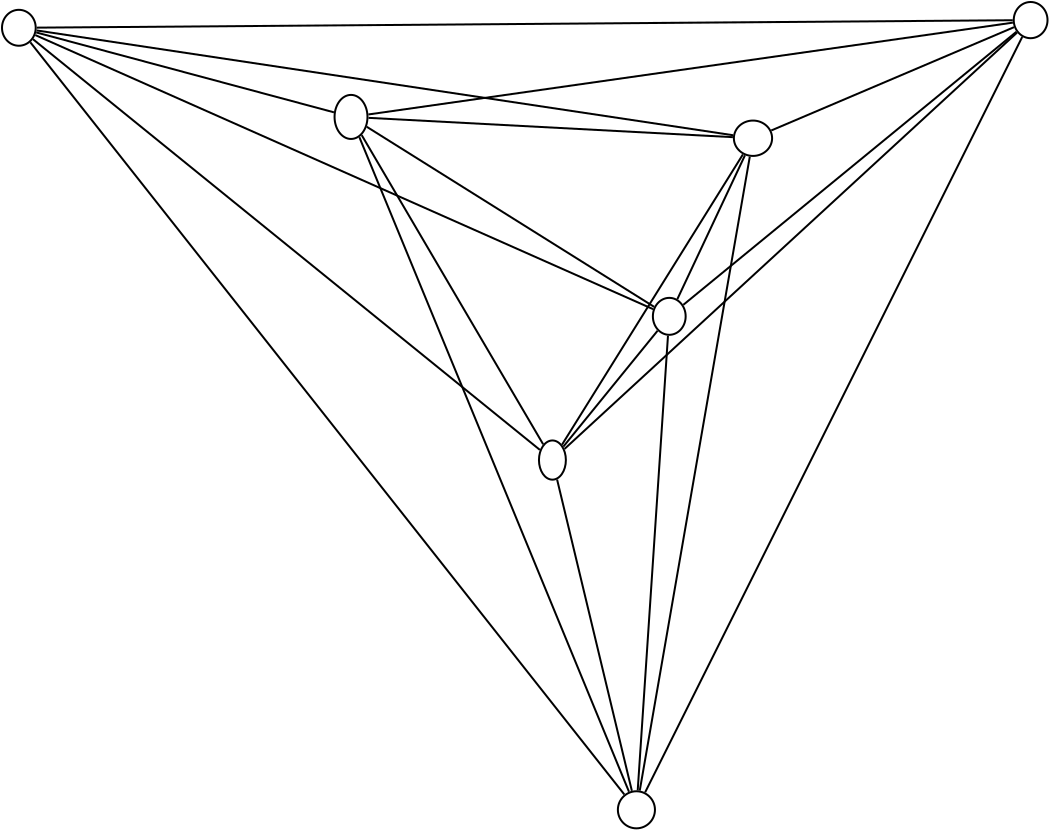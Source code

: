 <?xml version="1.0" encoding="UTF-8"?>
<dia:diagram xmlns:dia="http://www.lysator.liu.se/~alla/dia/">
  <dia:layer name="Background" visible="true" active="true">
    <dia:object type="Flowchart - Ellipse" version="0" id="O0">
      <dia:attribute name="obj_pos">
        <dia:point val="44.875,0.646"/>
      </dia:attribute>
      <dia:attribute name="obj_bb">
        <dia:rectangle val="44.825,0.596;46.836,2.464"/>
      </dia:attribute>
      <dia:attribute name="elem_corner">
        <dia:point val="44.875,0.646"/>
      </dia:attribute>
      <dia:attribute name="elem_width">
        <dia:real val="1.911"/>
      </dia:attribute>
      <dia:attribute name="elem_height">
        <dia:real val="1.768"/>
      </dia:attribute>
      <dia:attribute name="show_background">
        <dia:boolean val="true"/>
      </dia:attribute>
      <dia:attribute name="padding">
        <dia:real val="0.354"/>
      </dia:attribute>
      <dia:attribute name="text">
        <dia:composite type="text">
          <dia:attribute name="string">
            <dia:string>##</dia:string>
          </dia:attribute>
          <dia:attribute name="font">
            <dia:font family="sans" style="0" name="Helvetica"/>
          </dia:attribute>
          <dia:attribute name="height">
            <dia:real val="0.8"/>
          </dia:attribute>
          <dia:attribute name="pos">
            <dia:point val="45.83,1.725"/>
          </dia:attribute>
          <dia:attribute name="color">
            <dia:color val="#000000"/>
          </dia:attribute>
          <dia:attribute name="alignment">
            <dia:enum val="1"/>
          </dia:attribute>
        </dia:composite>
      </dia:attribute>
    </dia:object>
    <dia:object type="Flowchart - Ellipse" version="0" id="O1">
      <dia:attribute name="obj_pos">
        <dia:point val="35.129,16.641"/>
      </dia:attribute>
      <dia:attribute name="obj_bb">
        <dia:rectangle val="35.079,16.591;36.525,18.651"/>
      </dia:attribute>
      <dia:attribute name="elem_corner">
        <dia:point val="35.129,16.641"/>
      </dia:attribute>
      <dia:attribute name="elem_width">
        <dia:real val="1.346"/>
      </dia:attribute>
      <dia:attribute name="elem_height">
        <dia:real val="1.96"/>
      </dia:attribute>
      <dia:attribute name="show_background">
        <dia:boolean val="true"/>
      </dia:attribute>
      <dia:attribute name="padding">
        <dia:real val="0.354"/>
      </dia:attribute>
      <dia:attribute name="text">
        <dia:composite type="text">
          <dia:attribute name="string">
            <dia:string>##</dia:string>
          </dia:attribute>
          <dia:attribute name="font">
            <dia:font family="sans" style="0" name="Helvetica"/>
          </dia:attribute>
          <dia:attribute name="height">
            <dia:real val="0.8"/>
          </dia:attribute>
          <dia:attribute name="pos">
            <dia:point val="35.802,17.816"/>
          </dia:attribute>
          <dia:attribute name="color">
            <dia:color val="#000000"/>
          </dia:attribute>
          <dia:attribute name="alignment">
            <dia:enum val="1"/>
          </dia:attribute>
        </dia:composite>
      </dia:attribute>
    </dia:object>
    <dia:object type="Flowchart - Ellipse" version="0" id="O2">
      <dia:attribute name="obj_pos">
        <dia:point val="58.868,-5.282"/>
      </dia:attribute>
      <dia:attribute name="obj_bb">
        <dia:rectangle val="58.818,-5.332;60.606,-3.423"/>
      </dia:attribute>
      <dia:attribute name="elem_corner">
        <dia:point val="58.868,-5.282"/>
      </dia:attribute>
      <dia:attribute name="elem_width">
        <dia:real val="1.689"/>
      </dia:attribute>
      <dia:attribute name="elem_height">
        <dia:real val="1.81"/>
      </dia:attribute>
      <dia:attribute name="show_background">
        <dia:boolean val="true"/>
      </dia:attribute>
      <dia:attribute name="padding">
        <dia:real val="0.354"/>
      </dia:attribute>
      <dia:attribute name="text">
        <dia:composite type="text">
          <dia:attribute name="string">
            <dia:string>##</dia:string>
          </dia:attribute>
          <dia:attribute name="font">
            <dia:font family="sans" style="0" name="Helvetica"/>
          </dia:attribute>
          <dia:attribute name="height">
            <dia:real val="0.8"/>
          </dia:attribute>
          <dia:attribute name="pos">
            <dia:point val="59.712,-4.183"/>
          </dia:attribute>
          <dia:attribute name="color">
            <dia:color val="#000000"/>
          </dia:attribute>
          <dia:attribute name="alignment">
            <dia:enum val="1"/>
          </dia:attribute>
        </dia:composite>
      </dia:attribute>
    </dia:object>
    <dia:object type="Flowchart - Ellipse" version="0" id="O3">
      <dia:attribute name="obj_pos">
        <dia:point val="24.909,-0.637"/>
      </dia:attribute>
      <dia:attribute name="obj_bb">
        <dia:rectangle val="24.858,-0.687;26.605,1.616"/>
      </dia:attribute>
      <dia:attribute name="elem_corner">
        <dia:point val="24.909,-0.637"/>
      </dia:attribute>
      <dia:attribute name="elem_width">
        <dia:real val="1.646"/>
      </dia:attribute>
      <dia:attribute name="elem_height">
        <dia:real val="2.203"/>
      </dia:attribute>
      <dia:attribute name="show_background">
        <dia:boolean val="true"/>
      </dia:attribute>
      <dia:attribute name="padding">
        <dia:real val="0.354"/>
      </dia:attribute>
      <dia:attribute name="text">
        <dia:composite type="text">
          <dia:attribute name="string">
            <dia:string>##</dia:string>
          </dia:attribute>
          <dia:attribute name="font">
            <dia:font family="sans" style="0" name="Helvetica"/>
          </dia:attribute>
          <dia:attribute name="height">
            <dia:real val="0.8"/>
          </dia:attribute>
          <dia:attribute name="pos">
            <dia:point val="25.732,0.66"/>
          </dia:attribute>
          <dia:attribute name="color">
            <dia:color val="#000000"/>
          </dia:attribute>
          <dia:attribute name="alignment">
            <dia:enum val="1"/>
          </dia:attribute>
        </dia:composite>
      </dia:attribute>
    </dia:object>
    <dia:object type="Flowchart - Ellipse" version="0" id="O4">
      <dia:attribute name="obj_pos">
        <dia:point val="8.281,-4.891"/>
      </dia:attribute>
      <dia:attribute name="obj_bb">
        <dia:rectangle val="8.231,-4.941;10.018,-3.045"/>
      </dia:attribute>
      <dia:attribute name="elem_corner">
        <dia:point val="8.281,-4.891"/>
      </dia:attribute>
      <dia:attribute name="elem_width">
        <dia:real val="1.686"/>
      </dia:attribute>
      <dia:attribute name="elem_height">
        <dia:real val="1.796"/>
      </dia:attribute>
      <dia:attribute name="show_background">
        <dia:boolean val="true"/>
      </dia:attribute>
      <dia:attribute name="padding">
        <dia:real val="0.354"/>
      </dia:attribute>
      <dia:attribute name="text">
        <dia:composite type="text">
          <dia:attribute name="string">
            <dia:string>##</dia:string>
          </dia:attribute>
          <dia:attribute name="font">
            <dia:font family="sans" style="0" name="Helvetica"/>
          </dia:attribute>
          <dia:attribute name="height">
            <dia:real val="0.8"/>
          </dia:attribute>
          <dia:attribute name="pos">
            <dia:point val="9.124,-3.798"/>
          </dia:attribute>
          <dia:attribute name="color">
            <dia:color val="#000000"/>
          </dia:attribute>
          <dia:attribute name="alignment">
            <dia:enum val="1"/>
          </dia:attribute>
        </dia:composite>
      </dia:attribute>
    </dia:object>
    <dia:object type="Flowchart - Ellipse" version="0" id="O5">
      <dia:attribute name="obj_pos">
        <dia:point val="39.075,34.181"/>
      </dia:attribute>
      <dia:attribute name="obj_bb">
        <dia:rectangle val="39.025,34.131;40.979,36.085"/>
      </dia:attribute>
      <dia:attribute name="elem_corner">
        <dia:point val="39.075,34.181"/>
      </dia:attribute>
      <dia:attribute name="elem_width">
        <dia:real val="1.854"/>
      </dia:attribute>
      <dia:attribute name="elem_height">
        <dia:real val="1.854"/>
      </dia:attribute>
      <dia:attribute name="show_background">
        <dia:boolean val="true"/>
      </dia:attribute>
      <dia:attribute name="padding">
        <dia:real val="0.354"/>
      </dia:attribute>
      <dia:attribute name="text">
        <dia:composite type="text">
          <dia:attribute name="string">
            <dia:string>##</dia:string>
          </dia:attribute>
          <dia:attribute name="font">
            <dia:font family="sans" style="0" name="Helvetica"/>
          </dia:attribute>
          <dia:attribute name="height">
            <dia:real val="0.8"/>
          </dia:attribute>
          <dia:attribute name="pos">
            <dia:point val="40.002,35.303"/>
          </dia:attribute>
          <dia:attribute name="color">
            <dia:color val="#000000"/>
          </dia:attribute>
          <dia:attribute name="alignment">
            <dia:enum val="1"/>
          </dia:attribute>
        </dia:composite>
      </dia:attribute>
    </dia:object>
    <dia:object type="Flowchart - Ellipse" version="0" id="O6">
      <dia:attribute name="obj_pos">
        <dia:point val="40.825,9.511"/>
      </dia:attribute>
      <dia:attribute name="obj_bb">
        <dia:rectangle val="40.775,9.461;42.514,11.408"/>
      </dia:attribute>
      <dia:attribute name="elem_corner">
        <dia:point val="40.825,9.511"/>
      </dia:attribute>
      <dia:attribute name="elem_width">
        <dia:real val="1.639"/>
      </dia:attribute>
      <dia:attribute name="elem_height">
        <dia:real val="1.848"/>
      </dia:attribute>
      <dia:attribute name="show_background">
        <dia:boolean val="true"/>
      </dia:attribute>
      <dia:attribute name="padding">
        <dia:real val="0.354"/>
      </dia:attribute>
      <dia:attribute name="text">
        <dia:composite type="text">
          <dia:attribute name="string">
            <dia:string>##</dia:string>
          </dia:attribute>
          <dia:attribute name="font">
            <dia:font family="sans" style="0" name="Helvetica"/>
          </dia:attribute>
          <dia:attribute name="height">
            <dia:real val="0.8"/>
          </dia:attribute>
          <dia:attribute name="pos">
            <dia:point val="41.645,10.63"/>
          </dia:attribute>
          <dia:attribute name="color">
            <dia:color val="#000000"/>
          </dia:attribute>
          <dia:attribute name="alignment">
            <dia:enum val="1"/>
          </dia:attribute>
        </dia:composite>
      </dia:attribute>
    </dia:object>
    <dia:object type="Standard - Line" version="0" id="O7">
      <dia:attribute name="obj_pos">
        <dia:point val="44.839,1.381"/>
      </dia:attribute>
      <dia:attribute name="obj_bb">
        <dia:rectangle val="9.951,-3.917;44.896,1.438"/>
      </dia:attribute>
      <dia:attribute name="conn_endpoints">
        <dia:point val="44.839,1.381"/>
        <dia:point val="10.008,-3.86"/>
      </dia:attribute>
      <dia:attribute name="numcp">
        <dia:int val="1"/>
      </dia:attribute>
      <dia:connections>
        <dia:connection handle="0" to="O0" connection="16"/>
        <dia:connection handle="1" to="O4" connection="16"/>
      </dia:connections>
    </dia:object>
    <dia:object type="Standard - Line" version="0" id="O8">
      <dia:attribute name="obj_pos">
        <dia:point val="44.826,1.477"/>
      </dia:attribute>
      <dia:attribute name="obj_bb">
        <dia:rectangle val="26.548,0.458;44.879,1.53"/>
      </dia:attribute>
      <dia:attribute name="conn_endpoints">
        <dia:point val="44.826,1.477"/>
        <dia:point val="26.6,0.511"/>
      </dia:attribute>
      <dia:attribute name="numcp">
        <dia:int val="1"/>
      </dia:attribute>
      <dia:connections>
        <dia:connection handle="0" to="O0" connection="16"/>
        <dia:connection handle="1" to="O3" connection="16"/>
      </dia:connections>
    </dia:object>
    <dia:object type="Standard - Line" version="0" id="O9">
      <dia:attribute name="obj_pos">
        <dia:point val="26.6,0.341"/>
      </dia:attribute>
      <dia:attribute name="obj_bb">
        <dia:rectangle val="26.543,-4.308;58.882,0.397"/>
      </dia:attribute>
      <dia:attribute name="conn_endpoints">
        <dia:point val="26.6,0.341"/>
        <dia:point val="58.826,-4.251"/>
      </dia:attribute>
      <dia:attribute name="numcp">
        <dia:int val="1"/>
      </dia:attribute>
      <dia:connections>
        <dia:connection handle="0" to="O3" connection="16"/>
        <dia:connection handle="1" to="O2" connection="16"/>
      </dia:connections>
    </dia:object>
    <dia:object type="Standard - Line" version="0" id="O10">
      <dia:attribute name="obj_pos">
        <dia:point val="59.002,-3.796"/>
      </dia:attribute>
      <dia:attribute name="obj_bb">
        <dia:rectangle val="42.276,-3.867;59.073,9.93"/>
      </dia:attribute>
      <dia:attribute name="conn_endpoints">
        <dia:point val="59.002,-3.796"/>
        <dia:point val="42.346,9.859"/>
      </dia:attribute>
      <dia:attribute name="numcp">
        <dia:int val="1"/>
      </dia:attribute>
      <dia:connections>
        <dia:connection handle="0" to="O2" connection="16"/>
        <dia:connection handle="1" to="O6" connection="16"/>
      </dia:connections>
    </dia:object>
    <dia:object type="Standard - Line" version="0" id="O11">
      <dia:attribute name="obj_pos">
        <dia:point val="41.58,11.405"/>
      </dia:attribute>
      <dia:attribute name="obj_bb">
        <dia:rectangle val="40.014,11.352;41.633,34.187"/>
      </dia:attribute>
      <dia:attribute name="conn_endpoints">
        <dia:point val="41.58,11.405"/>
        <dia:point val="40.067,34.133"/>
      </dia:attribute>
      <dia:attribute name="numcp">
        <dia:int val="1"/>
      </dia:attribute>
      <dia:connections>
        <dia:connection handle="0" to="O6" connection="16"/>
        <dia:connection handle="1" to="O5" connection="16"/>
      </dia:connections>
    </dia:object>
    <dia:object type="Standard - Line" version="0" id="O12">
      <dia:attribute name="obj_pos">
        <dia:point val="39.774,34.158"/>
      </dia:attribute>
      <dia:attribute name="obj_bb">
        <dia:rectangle val="35.976,18.535;39.834,34.218"/>
      </dia:attribute>
      <dia:attribute name="conn_endpoints">
        <dia:point val="39.774,34.158"/>
        <dia:point val="36.036,18.595"/>
      </dia:attribute>
      <dia:attribute name="numcp">
        <dia:int val="1"/>
      </dia:attribute>
      <dia:connections>
        <dia:connection handle="0" to="O5" connection="16"/>
        <dia:connection handle="1" to="O1" connection="16"/>
      </dia:connections>
    </dia:object>
    <dia:object type="Standard - Line" version="0" id="O13">
      <dia:attribute name="obj_pos">
        <dia:point val="35.176,17.114"/>
      </dia:attribute>
      <dia:attribute name="obj_bb">
        <dia:rectangle val="9.761,-3.49;35.246,17.184"/>
      </dia:attribute>
      <dia:attribute name="conn_endpoints">
        <dia:point val="35.176,17.114"/>
        <dia:point val="9.831,-3.42"/>
      </dia:attribute>
      <dia:attribute name="numcp">
        <dia:int val="1"/>
      </dia:attribute>
      <dia:connections>
        <dia:connection handle="0" to="O1" connection="16"/>
        <dia:connection handle="1" to="O4" connection="16"/>
      </dia:connections>
    </dia:object>
    <dia:object type="Standard - Line" version="0" id="O14">
      <dia:attribute name="obj_pos">
        <dia:point val="45.327,2.338"/>
      </dia:attribute>
      <dia:attribute name="obj_bb">
        <dia:rectangle val="36.212,2.269;45.396,16.922"/>
      </dia:attribute>
      <dia:attribute name="conn_endpoints">
        <dia:point val="45.327,2.338"/>
        <dia:point val="36.281,16.853"/>
      </dia:attribute>
      <dia:attribute name="numcp">
        <dia:int val="1"/>
      </dia:attribute>
      <dia:connections>
        <dia:connection handle="0" to="O0" connection="16"/>
        <dia:connection handle="1" to="O1" connection="16"/>
      </dia:connections>
    </dia:object>
    <dia:object type="Standard - Line" version="0" id="O15">
      <dia:attribute name="obj_pos">
        <dia:point val="45.67,2.45"/>
      </dia:attribute>
      <dia:attribute name="obj_bb">
        <dia:rectangle val="40.111,2.393;45.728,34.205"/>
      </dia:attribute>
      <dia:attribute name="conn_endpoints">
        <dia:point val="45.67,2.45"/>
        <dia:point val="40.169,34.147"/>
      </dia:attribute>
      <dia:attribute name="numcp">
        <dia:int val="1"/>
      </dia:attribute>
      <dia:connections>
        <dia:connection handle="0" to="O0" connection="16"/>
        <dia:connection handle="1" to="O5" connection="16"/>
      </dia:connections>
    </dia:object>
    <dia:object type="Standard - Line" version="0" id="O16">
      <dia:attribute name="obj_pos">
        <dia:point val="45.429,2.385"/>
      </dia:attribute>
      <dia:attribute name="obj_bb">
        <dia:rectangle val="41.983,2.318;45.495,9.64"/>
      </dia:attribute>
      <dia:attribute name="conn_endpoints">
        <dia:point val="45.429,2.385"/>
        <dia:point val="42.049,9.573"/>
      </dia:attribute>
      <dia:attribute name="numcp">
        <dia:int val="1"/>
      </dia:attribute>
      <dia:connections>
        <dia:connection handle="0" to="O0" connection="16"/>
        <dia:connection handle="1" to="O6" connection="16"/>
      </dia:connections>
    </dia:object>
    <dia:object type="Standard - Line" version="0" id="O17">
      <dia:attribute name="obj_pos">
        <dia:point val="46.744,1.141"/>
      </dia:attribute>
      <dia:attribute name="obj_bb">
        <dia:rectangle val="46.678,-4.09;58.947,1.207"/>
      </dia:attribute>
      <dia:attribute name="conn_endpoints">
        <dia:point val="46.744,1.141"/>
        <dia:point val="58.881,-4.024"/>
      </dia:attribute>
      <dia:attribute name="numcp">
        <dia:int val="1"/>
      </dia:attribute>
      <dia:connections>
        <dia:connection handle="0" to="O0" connection="16"/>
        <dia:connection handle="1" to="O2" connection="16"/>
      </dia:connections>
    </dia:object>
    <dia:object type="Standard - Line" version="0" id="O18">
      <dia:attribute name="obj_pos">
        <dia:point val="24.878,0.235"/>
      </dia:attribute>
      <dia:attribute name="obj_bb">
        <dia:rectangle val="9.929,-3.821;24.939,0.297"/>
      </dia:attribute>
      <dia:attribute name="conn_endpoints">
        <dia:point val="24.878,0.235"/>
        <dia:point val="9.991,-3.76"/>
      </dia:attribute>
      <dia:attribute name="numcp">
        <dia:int val="1"/>
      </dia:attribute>
      <dia:connections>
        <dia:connection handle="0" to="O3" connection="16"/>
        <dia:connection handle="1" to="O4" connection="16"/>
      </dia:connections>
    </dia:object>
    <dia:object type="Standard - Line" version="0" id="O19">
      <dia:attribute name="obj_pos">
        <dia:point val="26.266,1.374"/>
      </dia:attribute>
      <dia:attribute name="obj_bb">
        <dia:rectangle val="26.197,1.306;35.408,16.902"/>
      </dia:attribute>
      <dia:attribute name="conn_endpoints">
        <dia:point val="26.266,1.374"/>
        <dia:point val="35.34,16.833"/>
      </dia:attribute>
      <dia:attribute name="numcp">
        <dia:int val="1"/>
      </dia:attribute>
      <dia:connections>
        <dia:connection handle="0" to="O3" connection="16"/>
        <dia:connection handle="1" to="O1" connection="16"/>
      </dia:connections>
    </dia:object>
    <dia:object type="Standard - Line" version="0" id="O20">
      <dia:attribute name="obj_pos">
        <dia:point val="26.148,1.476"/>
      </dia:attribute>
      <dia:attribute name="obj_bb">
        <dia:rectangle val="26.083,1.41;39.696,34.27"/>
      </dia:attribute>
      <dia:attribute name="conn_endpoints">
        <dia:point val="26.148,1.476"/>
        <dia:point val="39.63,34.205"/>
      </dia:attribute>
      <dia:attribute name="numcp">
        <dia:int val="1"/>
      </dia:attribute>
      <dia:connections>
        <dia:connection handle="0" to="O3" connection="16"/>
        <dia:connection handle="1" to="O5" connection="16"/>
      </dia:connections>
    </dia:object>
    <dia:object type="Standard - Line" version="0" id="O21">
      <dia:attribute name="obj_pos">
        <dia:point val="26.518,0.957"/>
      </dia:attribute>
      <dia:attribute name="obj_bb">
        <dia:rectangle val="26.45,0.888;40.955,10.028"/>
      </dia:attribute>
      <dia:attribute name="conn_endpoints">
        <dia:point val="26.518,0.957"/>
        <dia:point val="40.886,9.959"/>
      </dia:attribute>
      <dia:attribute name="numcp">
        <dia:int val="1"/>
      </dia:attribute>
      <dia:connections>
        <dia:connection handle="0" to="O3" connection="16"/>
        <dia:connection handle="1" to="O6" connection="16"/>
      </dia:connections>
    </dia:object>
    <dia:object type="Standard - Line" version="0" id="O22">
      <dia:attribute name="obj_pos">
        <dia:point val="58.818,-4.371"/>
      </dia:attribute>
      <dia:attribute name="obj_bb">
        <dia:rectangle val="9.967,-4.421;58.868,-3.949"/>
      </dia:attribute>
      <dia:attribute name="conn_endpoints">
        <dia:point val="58.818,-4.371"/>
        <dia:point val="10.018,-3.999"/>
      </dia:attribute>
      <dia:attribute name="numcp">
        <dia:int val="1"/>
      </dia:attribute>
      <dia:connections>
        <dia:connection handle="0" to="O2" connection="16"/>
        <dia:connection handle="1" to="O4" connection="16"/>
      </dia:connections>
    </dia:object>
    <dia:object type="Standard - Line" version="0" id="O23">
      <dia:attribute name="obj_pos">
        <dia:point val="59.034,-3.754"/>
      </dia:attribute>
      <dia:attribute name="obj_bb">
        <dia:rectangle val="36.337,-3.825;59.105,17.134"/>
      </dia:attribute>
      <dia:attribute name="conn_endpoints">
        <dia:point val="59.034,-3.754"/>
        <dia:point val="36.408,17.064"/>
      </dia:attribute>
      <dia:attribute name="numcp">
        <dia:int val="1"/>
      </dia:attribute>
      <dia:connections>
        <dia:connection handle="0" to="O2" connection="16"/>
        <dia:connection handle="1" to="O1" connection="16"/>
      </dia:connections>
    </dia:object>
    <dia:object type="Standard - Line" version="0" id="O24">
      <dia:attribute name="obj_pos">
        <dia:point val="59.291,-3.535"/>
      </dia:attribute>
      <dia:attribute name="obj_bb">
        <dia:rectangle val="40.371,-3.602;59.358,34.301"/>
      </dia:attribute>
      <dia:attribute name="conn_endpoints">
        <dia:point val="59.291,-3.535"/>
        <dia:point val="40.438,34.234"/>
      </dia:attribute>
      <dia:attribute name="numcp">
        <dia:int val="1"/>
      </dia:attribute>
      <dia:connections>
        <dia:connection handle="0" to="O2" connection="16"/>
        <dia:connection handle="1" to="O5" connection="16"/>
      </dia:connections>
    </dia:object>
    <dia:object type="Standard - Line" version="0" id="O25">
      <dia:attribute name="obj_pos">
        <dia:point val="41.059,11.154"/>
      </dia:attribute>
      <dia:attribute name="obj_bb">
        <dia:rectangle val="36.277,11.084;41.13,17.02"/>
      </dia:attribute>
      <dia:attribute name="conn_endpoints">
        <dia:point val="41.059,11.154"/>
        <dia:point val="36.348,16.95"/>
      </dia:attribute>
      <dia:attribute name="numcp">
        <dia:int val="1"/>
      </dia:attribute>
      <dia:connections>
        <dia:connection handle="0" to="O6" connection="16"/>
        <dia:connection handle="1" to="O1" connection="16"/>
      </dia:connections>
    </dia:object>
    <dia:object type="Standard - Line" version="0" id="O26">
      <dia:attribute name="obj_pos">
        <dia:point val="40.836,10.076"/>
      </dia:attribute>
      <dia:attribute name="obj_bb">
        <dia:rectangle val="9.883,-3.693;40.902,10.142"/>
      </dia:attribute>
      <dia:attribute name="conn_endpoints">
        <dia:point val="40.836,10.076"/>
        <dia:point val="9.949,-3.627"/>
      </dia:attribute>
      <dia:attribute name="numcp">
        <dia:int val="1"/>
      </dia:attribute>
      <dia:connections>
        <dia:connection handle="0" to="O6" connection="16"/>
        <dia:connection handle="1" to="O4" connection="16"/>
      </dia:connections>
    </dia:object>
    <dia:object type="Standard - Line" version="0" id="O27">
      <dia:attribute name="obj_pos">
        <dia:point val="39.397,34.341"/>
      </dia:attribute>
      <dia:attribute name="obj_bb">
        <dia:rectangle val="9.628,-3.337;39.467,34.412"/>
      </dia:attribute>
      <dia:attribute name="conn_endpoints">
        <dia:point val="39.397,34.341"/>
        <dia:point val="9.698,-3.267"/>
      </dia:attribute>
      <dia:attribute name="numcp">
        <dia:int val="1"/>
      </dia:attribute>
      <dia:connections>
        <dia:connection handle="0" to="O5" connection="16"/>
        <dia:connection handle="1" to="O4" connection="16"/>
      </dia:connections>
    </dia:object>
  </dia:layer>
</dia:diagram>
